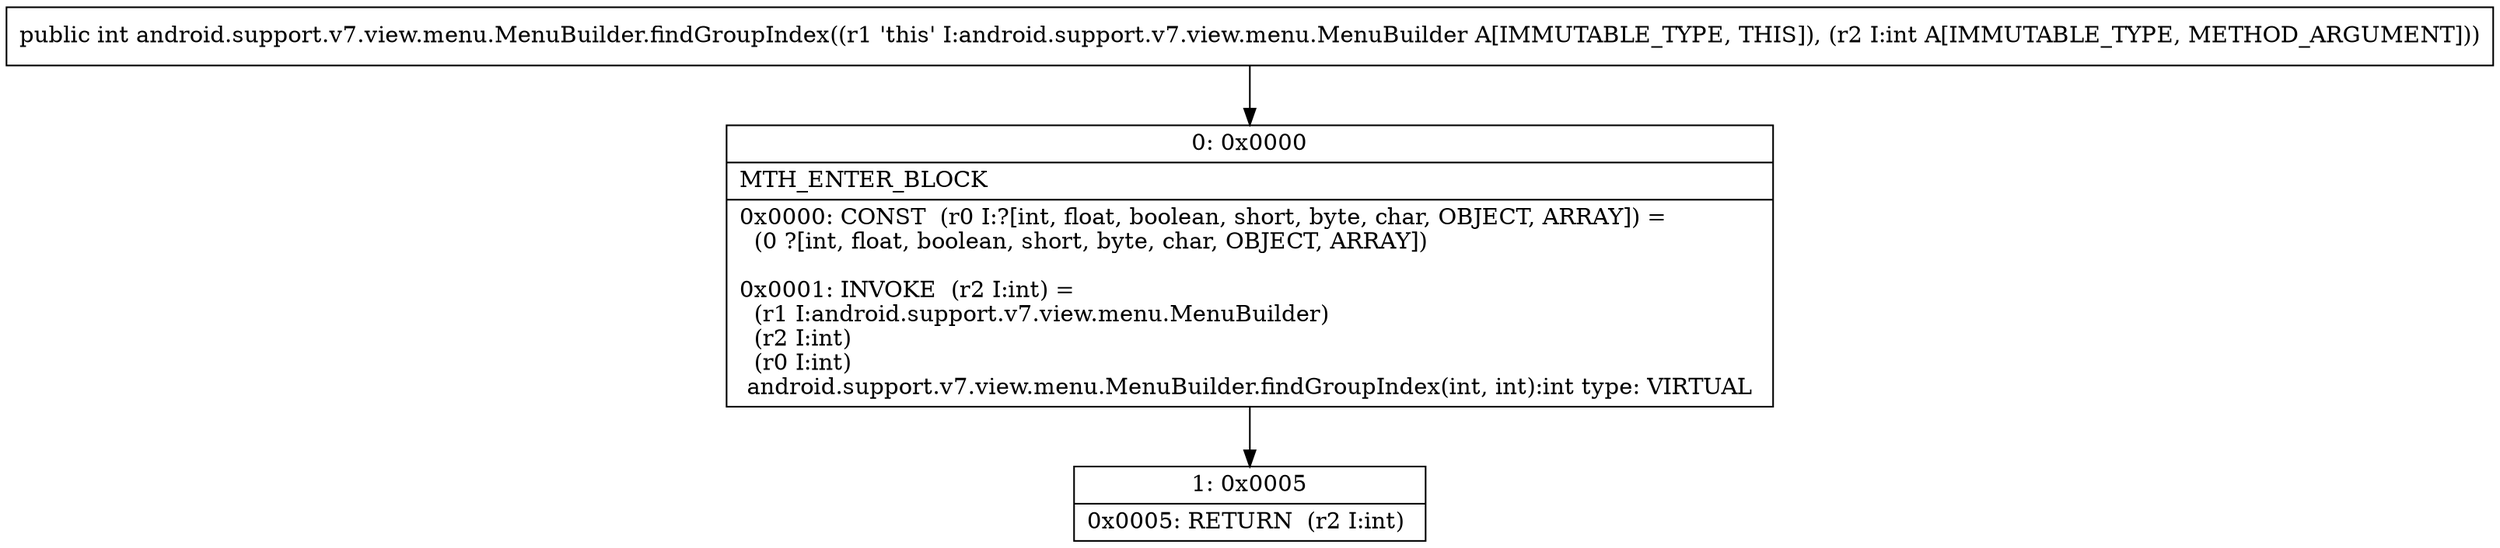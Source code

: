 digraph "CFG forandroid.support.v7.view.menu.MenuBuilder.findGroupIndex(I)I" {
Node_0 [shape=record,label="{0\:\ 0x0000|MTH_ENTER_BLOCK\l|0x0000: CONST  (r0 I:?[int, float, boolean, short, byte, char, OBJECT, ARRAY]) = \l  (0 ?[int, float, boolean, short, byte, char, OBJECT, ARRAY])\l \l0x0001: INVOKE  (r2 I:int) = \l  (r1 I:android.support.v7.view.menu.MenuBuilder)\l  (r2 I:int)\l  (r0 I:int)\l android.support.v7.view.menu.MenuBuilder.findGroupIndex(int, int):int type: VIRTUAL \l}"];
Node_1 [shape=record,label="{1\:\ 0x0005|0x0005: RETURN  (r2 I:int) \l}"];
MethodNode[shape=record,label="{public int android.support.v7.view.menu.MenuBuilder.findGroupIndex((r1 'this' I:android.support.v7.view.menu.MenuBuilder A[IMMUTABLE_TYPE, THIS]), (r2 I:int A[IMMUTABLE_TYPE, METHOD_ARGUMENT])) }"];
MethodNode -> Node_0;
Node_0 -> Node_1;
}

